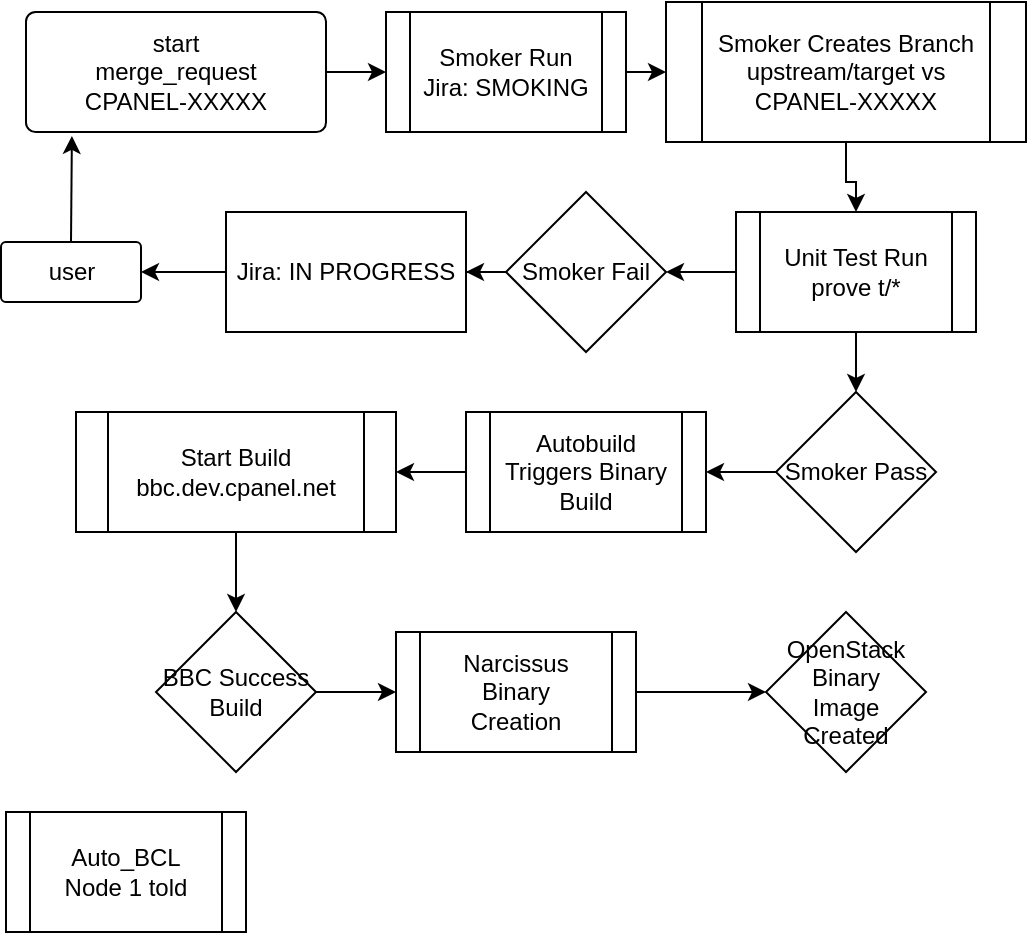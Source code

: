 <mxfile version="10.7.7" type="github"><diagram id="uPV8g8MUBTFGjLk0Orzq" name="Page-1"><mxGraphModel dx="1288" dy="710" grid="1" gridSize="10" guides="1" tooltips="1" connect="1" arrows="1" fold="1" page="1" pageScale="1" pageWidth="850" pageHeight="1100" math="0" shadow="0"><root><mxCell id="0"/><mxCell id="1" parent="0"/><object label="&lt;div&gt;start&lt;/div&gt;&lt;div&gt;merge_request&lt;/div&gt;&lt;div&gt;CPANEL-XXXXX&lt;br&gt;&lt;/div&gt;" id="9Sy3RJd47QlUpjRNtvzD-1"><mxCell style="rounded=1;whiteSpace=wrap;html=1;glass=0;arcSize=8;" vertex="1" parent="1"><mxGeometry x="30" y="60" width="150" height="60" as="geometry"/></mxCell></object><mxCell id="9Sy3RJd47QlUpjRNtvzD-6" value="&lt;div&gt;Smoker Run&lt;/div&gt;&lt;div&gt;Jira: SMOKING&lt;br&gt;&lt;/div&gt;" style="shape=process;whiteSpace=wrap;html=1;backgroundOutline=1;glass=0;" vertex="1" parent="1"><mxGeometry x="210" y="60" width="120" height="60" as="geometry"/></mxCell><mxCell id="9Sy3RJd47QlUpjRNtvzD-45" value="" style="edgeStyle=orthogonalEdgeStyle;rounded=0;orthogonalLoop=1;jettySize=auto;html=1;" edge="1" parent="1" source="9Sy3RJd47QlUpjRNtvzD-10" target="9Sy3RJd47QlUpjRNtvzD-43"><mxGeometry relative="1" as="geometry"/></mxCell><mxCell id="9Sy3RJd47QlUpjRNtvzD-10" value="Smoker Pass" style="rhombus;whiteSpace=wrap;html=1;glass=0;" vertex="1" parent="1"><mxGeometry x="405" y="250" width="80" height="80" as="geometry"/></mxCell><mxCell id="9Sy3RJd47QlUpjRNtvzD-28" value="" style="edgeStyle=orthogonalEdgeStyle;rounded=0;orthogonalLoop=1;jettySize=auto;html=1;" edge="1" parent="1" source="9Sy3RJd47QlUpjRNtvzD-12" target="9Sy3RJd47QlUpjRNtvzD-18"><mxGeometry relative="1" as="geometry"/></mxCell><mxCell id="9Sy3RJd47QlUpjRNtvzD-12" value="&lt;div&gt;Smoker Creates Branch&lt;/div&gt;&lt;div&gt;upstream/target vs CPANEL-XXXXX&lt;br&gt;&lt;/div&gt;" style="shape=process;whiteSpace=wrap;html=1;backgroundOutline=1;glass=0;" vertex="1" parent="1"><mxGeometry x="350" y="55" width="180" height="70" as="geometry"/></mxCell><mxCell id="9Sy3RJd47QlUpjRNtvzD-16" value="" style="endArrow=classic;html=1;entryX=0;entryY=0.5;entryDx=0;entryDy=0;exitX=1;exitY=0.5;exitDx=0;exitDy=0;" edge="1" parent="1" source="9Sy3RJd47QlUpjRNtvzD-1" target="9Sy3RJd47QlUpjRNtvzD-6"><mxGeometry width="50" height="50" relative="1" as="geometry"><mxPoint x="20" y="390" as="sourcePoint"/><mxPoint x="70" y="340" as="targetPoint"/></mxGeometry></mxCell><mxCell id="9Sy3RJd47QlUpjRNtvzD-17" value="" style="endArrow=classic;html=1;entryX=0;entryY=0.5;entryDx=0;entryDy=0;exitX=1;exitY=0.5;exitDx=0;exitDy=0;" edge="1" parent="1" source="9Sy3RJd47QlUpjRNtvzD-6" target="9Sy3RJd47QlUpjRNtvzD-12"><mxGeometry width="50" height="50" relative="1" as="geometry"><mxPoint x="20" y="390" as="sourcePoint"/><mxPoint x="70" y="340" as="targetPoint"/></mxGeometry></mxCell><mxCell id="9Sy3RJd47QlUpjRNtvzD-29" value="" style="edgeStyle=orthogonalEdgeStyle;rounded=0;orthogonalLoop=1;jettySize=auto;html=1;" edge="1" parent="1" source="9Sy3RJd47QlUpjRNtvzD-18" target="9Sy3RJd47QlUpjRNtvzD-24"><mxGeometry relative="1" as="geometry"/></mxCell><mxCell id="9Sy3RJd47QlUpjRNtvzD-38" value="" style="edgeStyle=orthogonalEdgeStyle;rounded=0;orthogonalLoop=1;jettySize=auto;html=1;" edge="1" parent="1" source="9Sy3RJd47QlUpjRNtvzD-18" target="9Sy3RJd47QlUpjRNtvzD-10"><mxGeometry relative="1" as="geometry"/></mxCell><mxCell id="9Sy3RJd47QlUpjRNtvzD-18" value="&lt;div&gt;Unit Test Run&lt;/div&gt;&lt;div&gt;prove t/*&lt;br&gt;&lt;/div&gt;" style="shape=process;whiteSpace=wrap;html=1;backgroundOutline=1;glass=0;" vertex="1" parent="1"><mxGeometry x="385" y="160" width="120" height="60" as="geometry"/></mxCell><object label="&lt;div&gt;user&lt;/div&gt;" id="9Sy3RJd47QlUpjRNtvzD-22"><mxCell style="rounded=1;whiteSpace=wrap;html=1;glass=0;arcSize=8;" vertex="1" parent="1"><mxGeometry x="17.5" y="175" width="70" height="30" as="geometry"/></mxCell></object><mxCell id="9Sy3RJd47QlUpjRNtvzD-23" value="" style="endArrow=classic;html=1;exitX=0.5;exitY=0;exitDx=0;exitDy=0;entryX=0.153;entryY=1.033;entryDx=0;entryDy=0;entryPerimeter=0;" edge="1" parent="1" source="9Sy3RJd47QlUpjRNtvzD-22" target="9Sy3RJd47QlUpjRNtvzD-1"><mxGeometry width="50" height="50" relative="1" as="geometry"><mxPoint x="20" y="390" as="sourcePoint"/><mxPoint x="29" y="120" as="targetPoint"/></mxGeometry></mxCell><mxCell id="9Sy3RJd47QlUpjRNtvzD-36" value="" style="edgeStyle=orthogonalEdgeStyle;rounded=0;orthogonalLoop=1;jettySize=auto;html=1;" edge="1" parent="1" source="9Sy3RJd47QlUpjRNtvzD-24" target="9Sy3RJd47QlUpjRNtvzD-35"><mxGeometry relative="1" as="geometry"/></mxCell><mxCell id="9Sy3RJd47QlUpjRNtvzD-24" value="&lt;div&gt;Smoker Fail&lt;/div&gt;" style="rhombus;whiteSpace=wrap;html=1;glass=0;" vertex="1" parent="1"><mxGeometry x="270" y="150" width="80" height="80" as="geometry"/></mxCell><mxCell id="9Sy3RJd47QlUpjRNtvzD-37" value="" style="edgeStyle=orthogonalEdgeStyle;rounded=0;orthogonalLoop=1;jettySize=auto;html=1;" edge="1" parent="1" source="9Sy3RJd47QlUpjRNtvzD-35" target="9Sy3RJd47QlUpjRNtvzD-22"><mxGeometry relative="1" as="geometry"/></mxCell><mxCell id="9Sy3RJd47QlUpjRNtvzD-35" value="Jira: IN PROGRESS" style="rounded=0;whiteSpace=wrap;html=1;glass=0;" vertex="1" parent="1"><mxGeometry x="130" y="160" width="120" height="60" as="geometry"/></mxCell><mxCell id="9Sy3RJd47QlUpjRNtvzD-46" value="" style="edgeStyle=orthogonalEdgeStyle;rounded=0;orthogonalLoop=1;jettySize=auto;html=1;" edge="1" parent="1" source="9Sy3RJd47QlUpjRNtvzD-43" target="9Sy3RJd47QlUpjRNtvzD-44"><mxGeometry relative="1" as="geometry"/></mxCell><mxCell id="9Sy3RJd47QlUpjRNtvzD-43" value="&lt;div&gt;Autobuild Triggers Binary&lt;/div&gt;&lt;div&gt;Build&lt;br&gt;&lt;/div&gt;" style="shape=process;whiteSpace=wrap;html=1;backgroundOutline=1;glass=0;" vertex="1" parent="1"><mxGeometry x="250" y="260" width="120" height="60" as="geometry"/></mxCell><mxCell id="9Sy3RJd47QlUpjRNtvzD-48" value="" style="edgeStyle=orthogonalEdgeStyle;rounded=0;orthogonalLoop=1;jettySize=auto;html=1;" edge="1" parent="1" source="9Sy3RJd47QlUpjRNtvzD-44" target="9Sy3RJd47QlUpjRNtvzD-47"><mxGeometry relative="1" as="geometry"/></mxCell><mxCell id="9Sy3RJd47QlUpjRNtvzD-44" value="&lt;div&gt;Start Build&lt;/div&gt;&lt;div&gt;bbc.dev.cpanel.net&lt;br&gt;&lt;/div&gt;" style="shape=process;whiteSpace=wrap;html=1;backgroundOutline=1;glass=0;" vertex="1" parent="1"><mxGeometry x="55" y="260" width="160" height="60" as="geometry"/></mxCell><mxCell id="9Sy3RJd47QlUpjRNtvzD-50" value="" style="edgeStyle=orthogonalEdgeStyle;rounded=0;orthogonalLoop=1;jettySize=auto;html=1;" edge="1" parent="1" source="9Sy3RJd47QlUpjRNtvzD-47" target="9Sy3RJd47QlUpjRNtvzD-49"><mxGeometry relative="1" as="geometry"/></mxCell><mxCell id="9Sy3RJd47QlUpjRNtvzD-47" value="&lt;div&gt;BBC Success&lt;/div&gt;&lt;div&gt;Build&lt;br&gt;&lt;/div&gt;" style="rhombus;whiteSpace=wrap;html=1;glass=0;" vertex="1" parent="1"><mxGeometry x="95" y="360" width="80" height="80" as="geometry"/></mxCell><mxCell id="9Sy3RJd47QlUpjRNtvzD-52" value="" style="edgeStyle=orthogonalEdgeStyle;rounded=0;orthogonalLoop=1;jettySize=auto;html=1;" edge="1" parent="1" source="9Sy3RJd47QlUpjRNtvzD-49" target="9Sy3RJd47QlUpjRNtvzD-51"><mxGeometry relative="1" as="geometry"/></mxCell><mxCell id="9Sy3RJd47QlUpjRNtvzD-49" value="&lt;div&gt;Narcissus&lt;/div&gt;&lt;div&gt;Binary&lt;/div&gt;&lt;div&gt;Creation&lt;br&gt;&lt;/div&gt;" style="shape=process;whiteSpace=wrap;html=1;backgroundOutline=1;glass=0;" vertex="1" parent="1"><mxGeometry x="215" y="370" width="120" height="60" as="geometry"/></mxCell><mxCell id="9Sy3RJd47QlUpjRNtvzD-51" value="&lt;div&gt;OpenStack&lt;/div&gt;&lt;div&gt;Binary&lt;/div&gt;&lt;div&gt;Image Created&lt;br&gt;&lt;/div&gt;" style="rhombus;whiteSpace=wrap;html=1;glass=0;" vertex="1" parent="1"><mxGeometry x="400" y="360" width="80" height="80" as="geometry"/></mxCell><mxCell id="9Sy3RJd47QlUpjRNtvzD-53" value="&lt;div&gt;Auto_BCL&lt;/div&gt;&lt;div&gt;Node 1 told &lt;br&gt;&lt;/div&gt;" style="shape=process;whiteSpace=wrap;html=1;backgroundOutline=1;glass=0;" vertex="1" parent="1"><mxGeometry x="20" y="460" width="120" height="60" as="geometry"/></mxCell></root></mxGraphModel></diagram></mxfile>